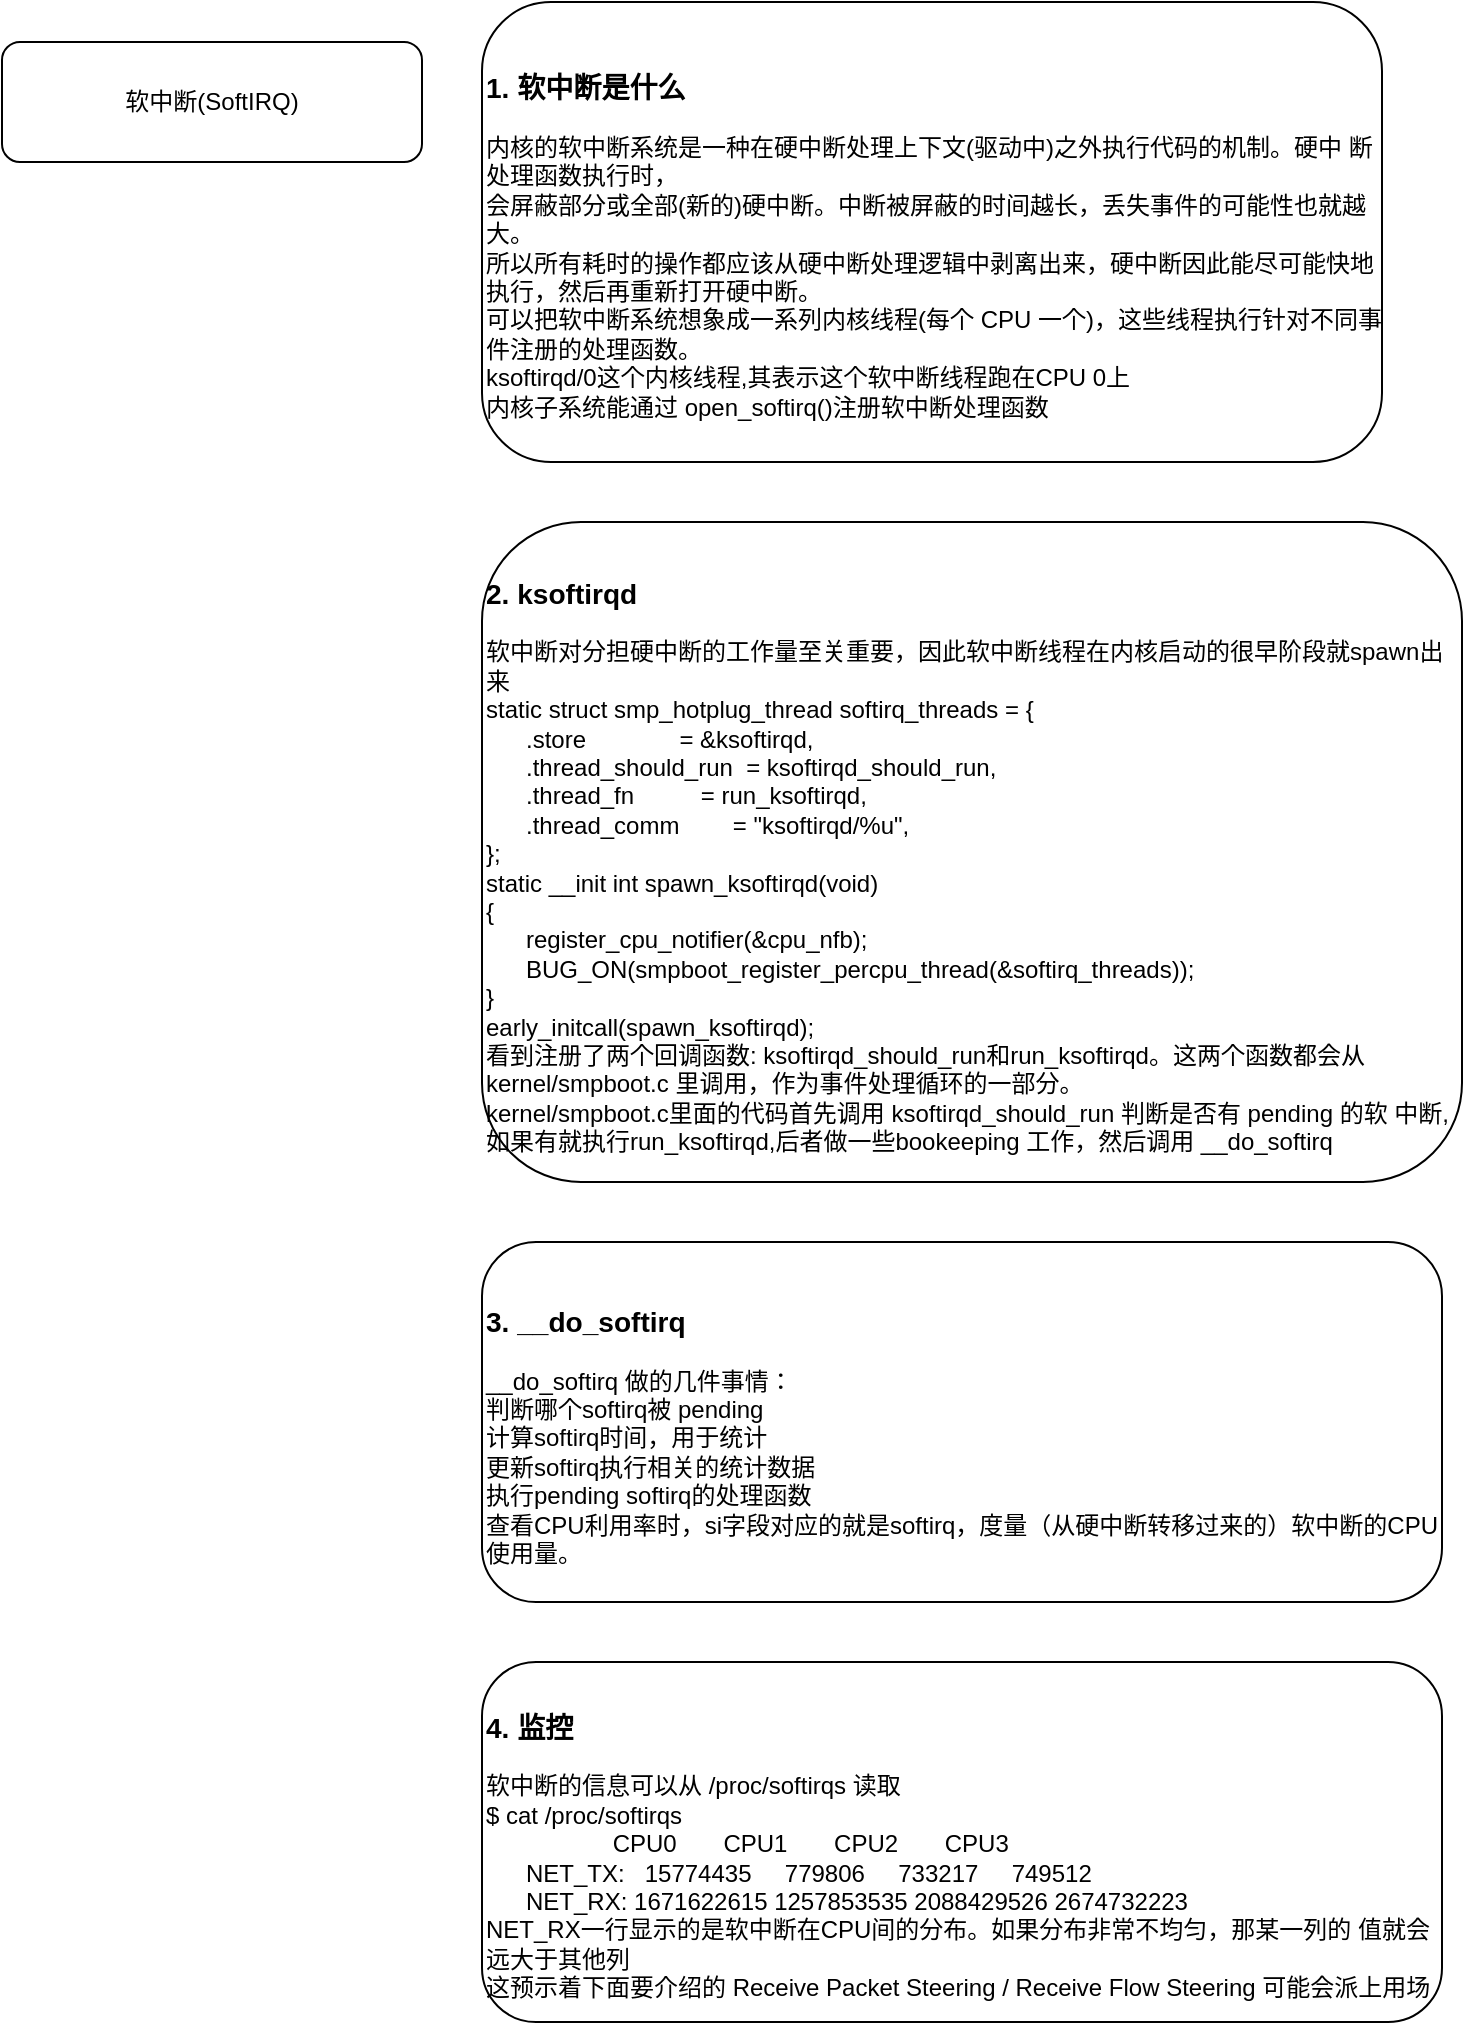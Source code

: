 <mxfile version="14.1.9" type="github">
  <diagram id="ujBVOgP984la-8cFtETQ" name="Page-1">
    <mxGraphModel dx="1449" dy="643" grid="1" gridSize="10" guides="1" tooltips="1" connect="1" arrows="1" fold="1" page="1" pageScale="1" pageWidth="827" pageHeight="1169" math="0" shadow="0">
      <root>
        <mxCell id="0" />
        <mxCell id="1" parent="0" />
        <mxCell id="Ofch4F5-wFthdu-f2mCN-1" value="软中断(SoftIRQ)" style="rounded=1;whiteSpace=wrap;html=1;" vertex="1" parent="1">
          <mxGeometry x="80" y="40" width="210" height="60" as="geometry" />
        </mxCell>
        <mxCell id="Ofch4F5-wFthdu-f2mCN-2" value="&lt;h3&gt;1. 软中断是什么&lt;/h3&gt;&lt;div&gt;内核的软中断系统是一种在硬中断处理上下文(驱动中)之外执行代码的机制。硬中 断处理函数执行时，&lt;/div&gt;&lt;div&gt;会屏蔽部分或全部(新的)硬中断。中断被屏蔽的时间越长，丢失事件的可能性也就越大。&lt;/div&gt;&lt;div&gt;所以所有耗时的操作都应该从硬中断处理逻辑中剥离出来，硬中断因此能尽可能快地执行，然后再重新打开硬中断。&lt;/div&gt;&lt;div&gt;可以把软中断系统想象成一系列内核线程(每个 CPU 一个)，这些线程执行针对不同事件注册的处理函数。&lt;/div&gt;&lt;div&gt;ksoftirqd/0这个内核线程,其表示这个软中断线程跑在CPU 0上&lt;/div&gt;&lt;div&gt;内核子系统能通过 open_softirq()注册软中断处理函数&lt;/div&gt;" style="rounded=1;whiteSpace=wrap;html=1;align=left;" vertex="1" parent="1">
          <mxGeometry x="320" y="20" width="450" height="230" as="geometry" />
        </mxCell>
        <mxCell id="Ofch4F5-wFthdu-f2mCN-3" value="&lt;h3&gt;2. ksoftirqd&lt;/h3&gt;&lt;div&gt;软中断对分担硬中断的工作量至关重要，因此软中断线程在内核启动的很早阶段就spawn出来&lt;/div&gt;&lt;div&gt;static struct smp_hotplug_thread softirq_threads = {&lt;/div&gt;&lt;div&gt;&amp;nbsp; &amp;nbsp; &amp;nbsp; .store&amp;nbsp; &amp;nbsp; &amp;nbsp; &amp;nbsp; &amp;nbsp; &amp;nbsp; &amp;nbsp; = &amp;amp;ksoftirqd,&lt;/div&gt;&lt;div&gt;&amp;nbsp; &amp;nbsp; &amp;nbsp; .thread_should_run&amp;nbsp; = ksoftirqd_should_run,&lt;/div&gt;&lt;div&gt;&amp;nbsp; &amp;nbsp; &amp;nbsp; .thread_fn&amp;nbsp; &amp;nbsp; &amp;nbsp; &amp;nbsp; &amp;nbsp; = run_ksoftirqd,&lt;/div&gt;&lt;div&gt;&amp;nbsp; &amp;nbsp; &amp;nbsp; .thread_comm&amp;nbsp; &amp;nbsp; &amp;nbsp; &amp;nbsp; = &quot;ksoftirqd/%u&quot;,&lt;/div&gt;&lt;div&gt;};&lt;/div&gt;&lt;div&gt;static __init int spawn_ksoftirqd(void)&lt;/div&gt;&lt;div&gt;{&lt;/div&gt;&lt;div&gt;&amp;nbsp; &amp;nbsp; &amp;nbsp; register_cpu_notifier(&amp;amp;cpu_nfb);&lt;/div&gt;&lt;div&gt;&amp;nbsp; &amp;nbsp; &amp;nbsp; BUG_ON(smpboot_register_percpu_thread(&amp;amp;softirq_threads));&lt;/div&gt;&lt;div&gt;}&lt;/div&gt;&lt;div&gt;early_initcall(spawn_ksoftirqd);&lt;/div&gt;&lt;div&gt;看到注册了两个回调函数: ksoftirqd_should_run和run_ksoftirqd。这两个函数都会从 kernel/smpboot.c 里调用，作为事件处理循环的一部分。&lt;/div&gt;&lt;div&gt;kernel/smpboot.c里面的代码首先调用 ksoftirqd_should_run 判断是否有 pending 的软 中断,&lt;/div&gt;&lt;div&gt;如果有就执行run_ksoftirqd,后者做一些bookeeping 工作，然后调用 __do_softirq&lt;/div&gt;" style="rounded=1;whiteSpace=wrap;html=1;align=left;" vertex="1" parent="1">
          <mxGeometry x="320" y="280" width="490" height="330" as="geometry" />
        </mxCell>
        <mxCell id="Ofch4F5-wFthdu-f2mCN-4" value="&lt;h3&gt;3. __do_softirq&lt;/h3&gt;&lt;div&gt;__do_softirq 做的几件事情：&lt;/div&gt;&lt;div&gt;判断哪个softirq被 pending&lt;/div&gt;&lt;div&gt;计算softirq时间，用于统计&lt;/div&gt;&lt;div&gt;更新softirq执行相关的统计数据&lt;/div&gt;&lt;div&gt;执行pending softirq的处理函数&lt;/div&gt;&lt;div&gt;查看CPU利用率时，si字段对应的就是softirq，度量（从硬中断转移过来的）软中断的CPU使用量。&lt;/div&gt;" style="rounded=1;whiteSpace=wrap;html=1;align=left;" vertex="1" parent="1">
          <mxGeometry x="320" y="640" width="480" height="180" as="geometry" />
        </mxCell>
        <mxCell id="Ofch4F5-wFthdu-f2mCN-5" value="&lt;h3&gt;4. 监控&lt;/h3&gt;&lt;div&gt;软中断的信息可以从 /proc/softirqs 读取&lt;/div&gt;&lt;div&gt;$ cat /proc/softirqs&lt;/div&gt;&lt;div&gt;&amp;nbsp; &amp;nbsp; &amp;nbsp; &amp;nbsp; &amp;nbsp; &amp;nbsp; &amp;nbsp; &amp;nbsp; &amp;nbsp; &amp;nbsp;CPU0&amp;nbsp; &amp;nbsp; &amp;nbsp; &amp;nbsp;CPU1&amp;nbsp; &amp;nbsp; &amp;nbsp; &amp;nbsp;CPU2&amp;nbsp; &amp;nbsp; &amp;nbsp; &amp;nbsp;CPU3&lt;/div&gt;&lt;div&gt;&amp;nbsp; &amp;nbsp; &amp;nbsp; NET_TX:&amp;nbsp; &amp;nbsp;15774435&amp;nbsp; &amp;nbsp; &amp;nbsp;779806&amp;nbsp; &amp;nbsp; &amp;nbsp;733217&amp;nbsp; &amp;nbsp; &amp;nbsp;749512&lt;/div&gt;&lt;div&gt;&amp;nbsp; &amp;nbsp; &amp;nbsp; NET_RX: 1671622615 1257853535 2088429526 2674732223&lt;/div&gt;&lt;div&gt;NET_RX一行显示的是软中断在CPU间的分布。如果分布非常不均匀，那某一列的 值就会远大于其他列&lt;/div&gt;&lt;div&gt;这预示着下面要介绍的 Receive Packet Steering / Receive Flow Steering 可能会派上用场&lt;/div&gt;" style="rounded=1;whiteSpace=wrap;html=1;align=left;" vertex="1" parent="1">
          <mxGeometry x="320" y="850" width="480" height="180" as="geometry" />
        </mxCell>
      </root>
    </mxGraphModel>
  </diagram>
</mxfile>

